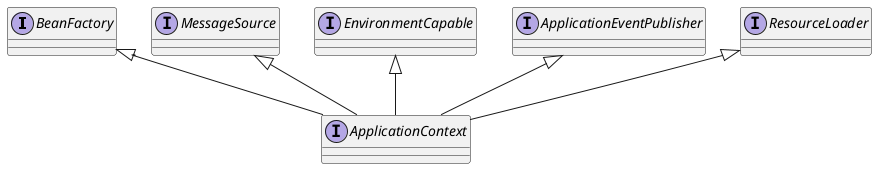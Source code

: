@startuml
'https://plantuml.com/class-diagram

interface BeanFactory {}
interface MessageSource {}
interface EnvironmentCapable {}
interface ApplicationEventPublisher {}
interface ResourceLoader {}
interface ApplicationContext extends BeanFactory, MessageSource, EnvironmentCapable, ApplicationEventPublisher, ResourceLoader{}

@enduml